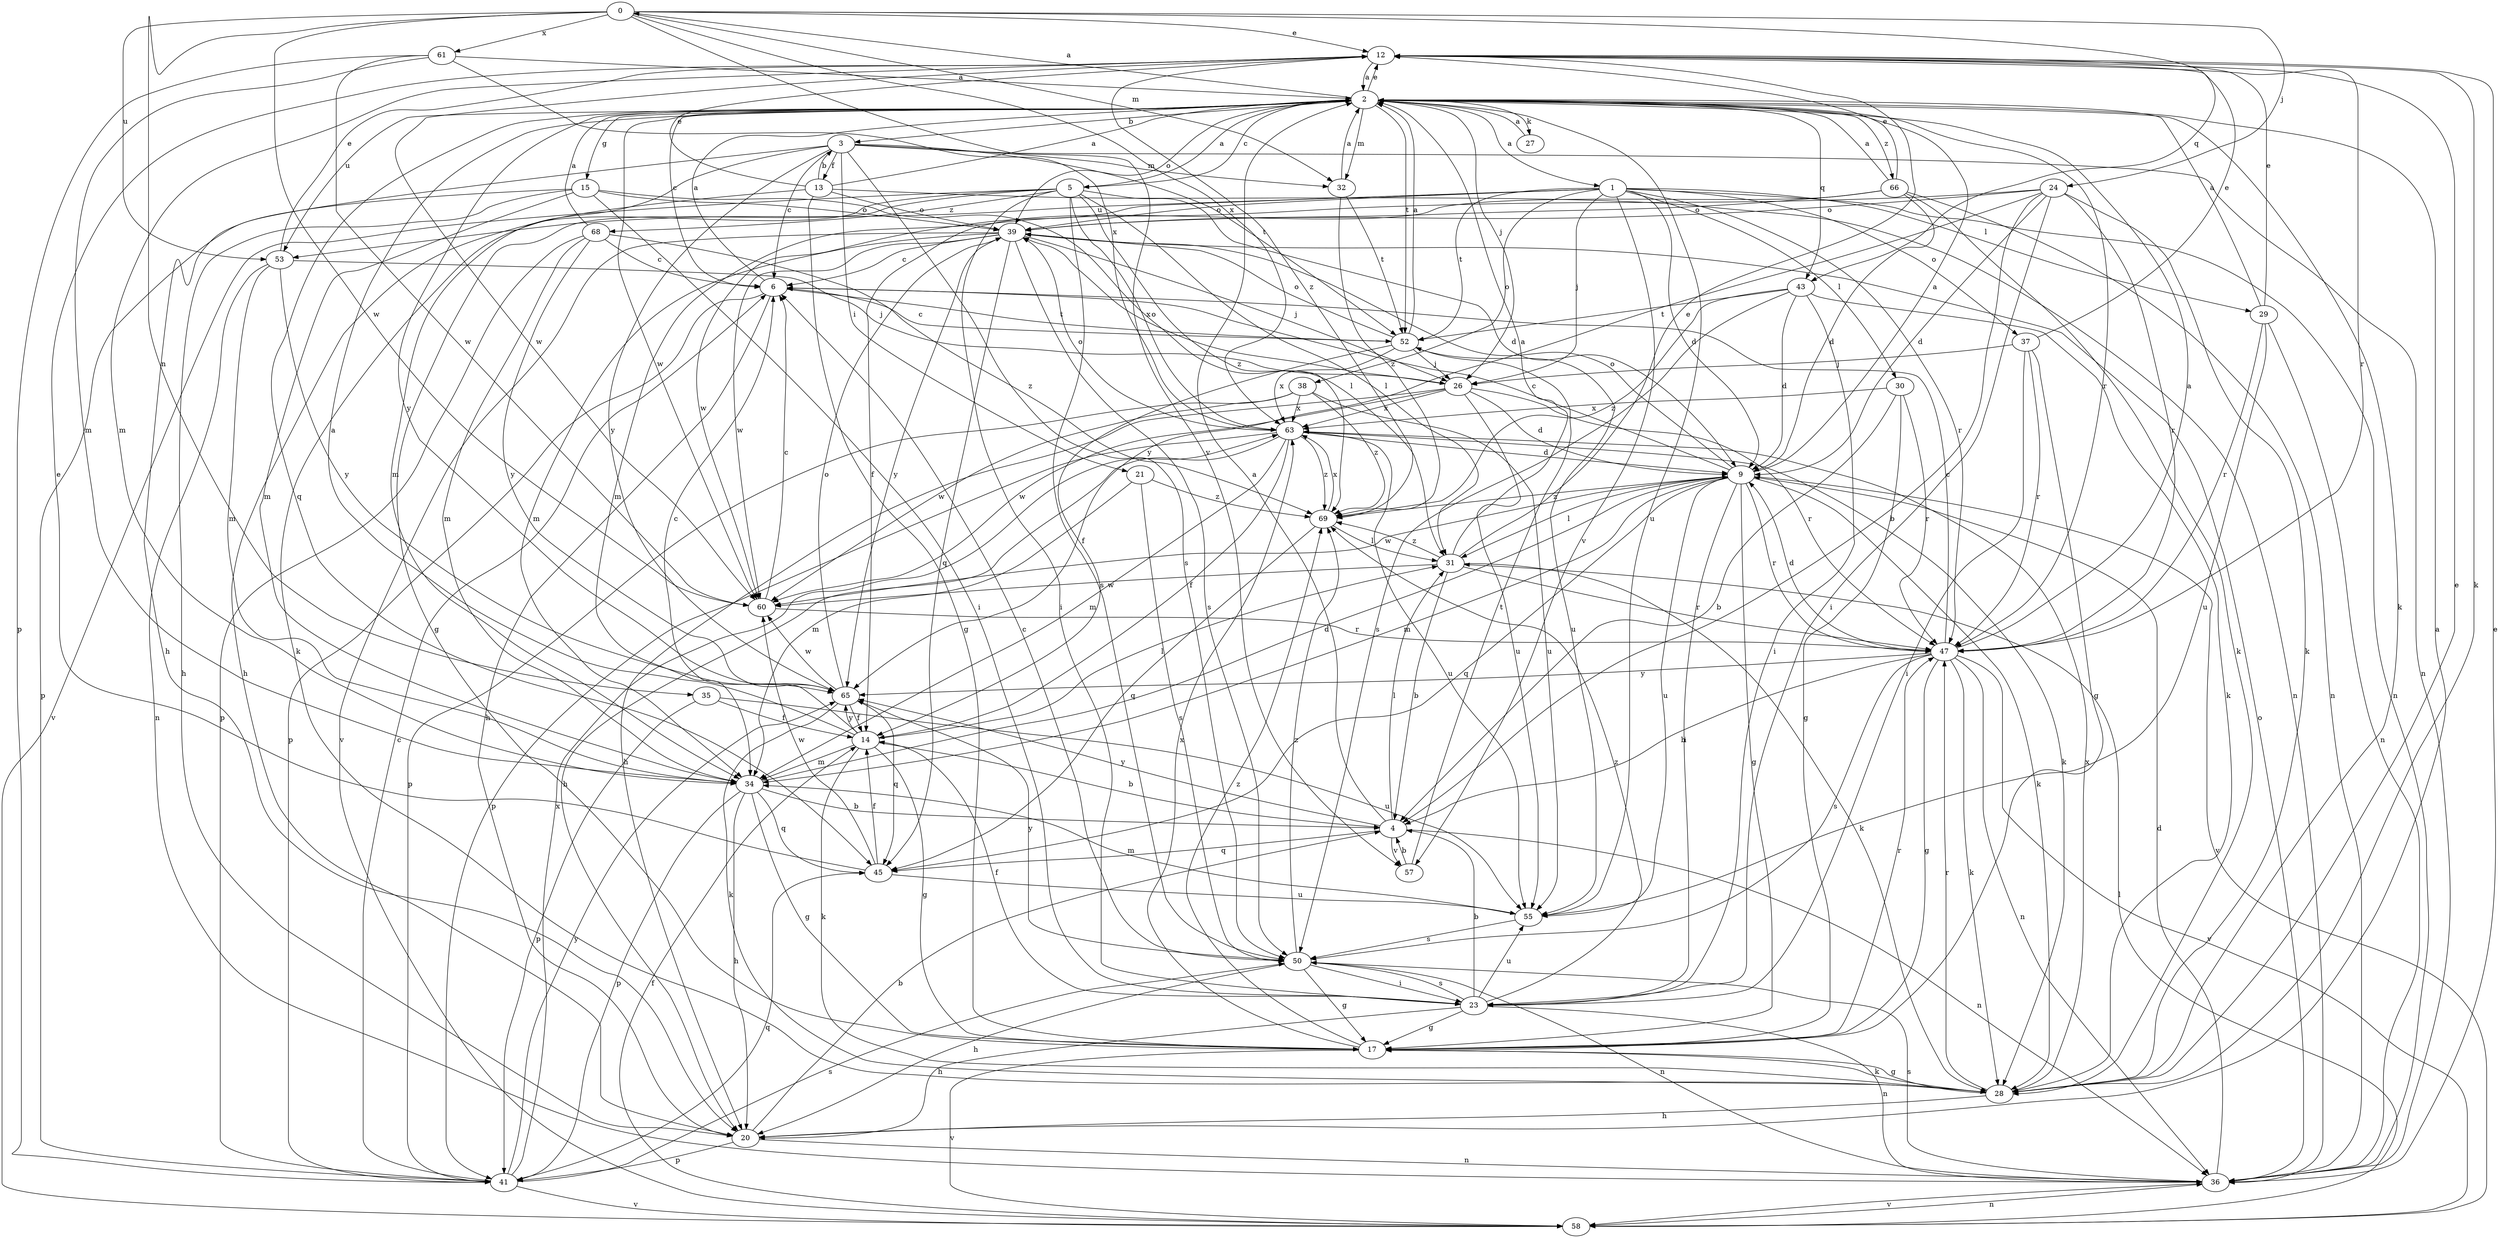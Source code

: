 strict digraph  {
0;
1;
2;
3;
4;
5;
6;
9;
12;
13;
14;
15;
17;
20;
21;
23;
24;
26;
27;
28;
29;
30;
31;
32;
34;
35;
36;
37;
38;
39;
41;
43;
45;
47;
50;
52;
53;
55;
57;
58;
60;
61;
63;
65;
66;
68;
69;
0 -> 12  [label=e];
0 -> 24  [label=j];
0 -> 32  [label=m];
0 -> 35  [label=n];
0 -> 43  [label=q];
0 -> 53  [label=u];
0 -> 57  [label=v];
0 -> 60  [label=w];
0 -> 61  [label=x];
0 -> 63  [label=x];
1 -> 9  [label=d];
1 -> 26  [label=j];
1 -> 29  [label=l];
1 -> 30  [label=l];
1 -> 36  [label=n];
1 -> 37  [label=o];
1 -> 38  [label=o];
1 -> 39  [label=o];
1 -> 47  [label=r];
1 -> 52  [label=t];
1 -> 53  [label=u];
1 -> 57  [label=v];
1 -> 60  [label=w];
2 -> 0  [label=a];
2 -> 1  [label=a];
2 -> 3  [label=b];
2 -> 5  [label=c];
2 -> 6  [label=c];
2 -> 12  [label=e];
2 -> 15  [label=g];
2 -> 26  [label=j];
2 -> 27  [label=k];
2 -> 28  [label=k];
2 -> 32  [label=m];
2 -> 39  [label=o];
2 -> 43  [label=q];
2 -> 45  [label=q];
2 -> 47  [label=r];
2 -> 52  [label=t];
2 -> 53  [label=u];
2 -> 55  [label=u];
2 -> 60  [label=w];
2 -> 65  [label=y];
2 -> 66  [label=z];
3 -> 6  [label=c];
3 -> 13  [label=f];
3 -> 20  [label=h];
3 -> 21  [label=i];
3 -> 32  [label=m];
3 -> 34  [label=m];
3 -> 36  [label=n];
3 -> 50  [label=s];
3 -> 52  [label=t];
3 -> 65  [label=y];
4 -> 2  [label=a];
4 -> 31  [label=l];
4 -> 36  [label=n];
4 -> 45  [label=q];
4 -> 57  [label=v];
4 -> 65  [label=y];
5 -> 2  [label=a];
5 -> 9  [label=d];
5 -> 17  [label=g];
5 -> 20  [label=h];
5 -> 23  [label=i];
5 -> 31  [label=l];
5 -> 50  [label=s];
5 -> 58  [label=v];
5 -> 63  [label=x];
5 -> 68  [label=z];
5 -> 69  [label=z];
6 -> 2  [label=a];
6 -> 20  [label=h];
6 -> 41  [label=p];
6 -> 52  [label=t];
9 -> 2  [label=a];
9 -> 6  [label=c];
9 -> 17  [label=g];
9 -> 23  [label=i];
9 -> 28  [label=k];
9 -> 31  [label=l];
9 -> 34  [label=m];
9 -> 39  [label=o];
9 -> 45  [label=q];
9 -> 47  [label=r];
9 -> 55  [label=u];
9 -> 58  [label=v];
9 -> 60  [label=w];
9 -> 69  [label=z];
12 -> 2  [label=a];
12 -> 28  [label=k];
12 -> 34  [label=m];
12 -> 47  [label=r];
12 -> 60  [label=w];
12 -> 69  [label=z];
13 -> 2  [label=a];
13 -> 3  [label=b];
13 -> 12  [label=e];
13 -> 17  [label=g];
13 -> 28  [label=k];
13 -> 36  [label=n];
13 -> 39  [label=o];
14 -> 2  [label=a];
14 -> 4  [label=b];
14 -> 6  [label=c];
14 -> 17  [label=g];
14 -> 28  [label=k];
14 -> 31  [label=l];
14 -> 34  [label=m];
14 -> 65  [label=y];
15 -> 20  [label=h];
15 -> 23  [label=i];
15 -> 31  [label=l];
15 -> 34  [label=m];
15 -> 39  [label=o];
15 -> 41  [label=p];
17 -> 28  [label=k];
17 -> 47  [label=r];
17 -> 58  [label=v];
17 -> 63  [label=x];
17 -> 69  [label=z];
20 -> 2  [label=a];
20 -> 4  [label=b];
20 -> 36  [label=n];
20 -> 41  [label=p];
21 -> 34  [label=m];
21 -> 50  [label=s];
21 -> 69  [label=z];
23 -> 4  [label=b];
23 -> 14  [label=f];
23 -> 17  [label=g];
23 -> 20  [label=h];
23 -> 36  [label=n];
23 -> 50  [label=s];
23 -> 55  [label=u];
23 -> 69  [label=z];
24 -> 4  [label=b];
24 -> 9  [label=d];
24 -> 23  [label=i];
24 -> 28  [label=k];
24 -> 34  [label=m];
24 -> 39  [label=o];
24 -> 47  [label=r];
24 -> 65  [label=y];
26 -> 9  [label=d];
26 -> 20  [label=h];
26 -> 39  [label=o];
26 -> 47  [label=r];
26 -> 55  [label=u];
26 -> 60  [label=w];
26 -> 63  [label=x];
27 -> 2  [label=a];
28 -> 12  [label=e];
28 -> 17  [label=g];
28 -> 20  [label=h];
28 -> 47  [label=r];
28 -> 63  [label=x];
29 -> 2  [label=a];
29 -> 12  [label=e];
29 -> 36  [label=n];
29 -> 47  [label=r];
29 -> 55  [label=u];
30 -> 4  [label=b];
30 -> 17  [label=g];
30 -> 47  [label=r];
30 -> 63  [label=x];
31 -> 2  [label=a];
31 -> 4  [label=b];
31 -> 12  [label=e];
31 -> 28  [label=k];
31 -> 47  [label=r];
31 -> 60  [label=w];
31 -> 69  [label=z];
32 -> 2  [label=a];
32 -> 52  [label=t];
32 -> 69  [label=z];
34 -> 4  [label=b];
34 -> 9  [label=d];
34 -> 17  [label=g];
34 -> 20  [label=h];
34 -> 41  [label=p];
34 -> 45  [label=q];
35 -> 14  [label=f];
35 -> 41  [label=p];
35 -> 55  [label=u];
36 -> 9  [label=d];
36 -> 12  [label=e];
36 -> 39  [label=o];
36 -> 50  [label=s];
36 -> 58  [label=v];
37 -> 12  [label=e];
37 -> 17  [label=g];
37 -> 23  [label=i];
37 -> 26  [label=j];
37 -> 47  [label=r];
38 -> 41  [label=p];
38 -> 55  [label=u];
38 -> 60  [label=w];
38 -> 63  [label=x];
38 -> 69  [label=z];
39 -> 6  [label=c];
39 -> 26  [label=j];
39 -> 34  [label=m];
39 -> 45  [label=q];
39 -> 50  [label=s];
39 -> 58  [label=v];
39 -> 60  [label=w];
39 -> 65  [label=y];
41 -> 6  [label=c];
41 -> 45  [label=q];
41 -> 50  [label=s];
41 -> 58  [label=v];
41 -> 63  [label=x];
41 -> 65  [label=y];
43 -> 9  [label=d];
43 -> 23  [label=i];
43 -> 28  [label=k];
43 -> 50  [label=s];
43 -> 52  [label=t];
43 -> 69  [label=z];
45 -> 12  [label=e];
45 -> 14  [label=f];
45 -> 55  [label=u];
45 -> 60  [label=w];
47 -> 2  [label=a];
47 -> 4  [label=b];
47 -> 6  [label=c];
47 -> 9  [label=d];
47 -> 17  [label=g];
47 -> 28  [label=k];
47 -> 36  [label=n];
47 -> 50  [label=s];
47 -> 58  [label=v];
47 -> 65  [label=y];
50 -> 6  [label=c];
50 -> 17  [label=g];
50 -> 20  [label=h];
50 -> 23  [label=i];
50 -> 36  [label=n];
50 -> 65  [label=y];
50 -> 69  [label=z];
52 -> 2  [label=a];
52 -> 6  [label=c];
52 -> 14  [label=f];
52 -> 26  [label=j];
52 -> 39  [label=o];
52 -> 55  [label=u];
52 -> 63  [label=x];
53 -> 12  [label=e];
53 -> 26  [label=j];
53 -> 34  [label=m];
53 -> 36  [label=n];
53 -> 65  [label=y];
55 -> 34  [label=m];
55 -> 50  [label=s];
57 -> 4  [label=b];
57 -> 52  [label=t];
58 -> 14  [label=f];
58 -> 31  [label=l];
58 -> 36  [label=n];
60 -> 6  [label=c];
60 -> 47  [label=r];
61 -> 2  [label=a];
61 -> 34  [label=m];
61 -> 41  [label=p];
61 -> 60  [label=w];
61 -> 63  [label=x];
63 -> 9  [label=d];
63 -> 14  [label=f];
63 -> 20  [label=h];
63 -> 28  [label=k];
63 -> 34  [label=m];
63 -> 39  [label=o];
63 -> 41  [label=p];
63 -> 55  [label=u];
63 -> 69  [label=z];
65 -> 14  [label=f];
65 -> 28  [label=k];
65 -> 39  [label=o];
65 -> 45  [label=q];
65 -> 60  [label=w];
66 -> 2  [label=a];
66 -> 9  [label=d];
66 -> 12  [label=e];
66 -> 14  [label=f];
66 -> 28  [label=k];
66 -> 36  [label=n];
66 -> 39  [label=o];
68 -> 2  [label=a];
68 -> 6  [label=c];
68 -> 34  [label=m];
68 -> 41  [label=p];
68 -> 65  [label=y];
68 -> 69  [label=z];
69 -> 31  [label=l];
69 -> 45  [label=q];
69 -> 63  [label=x];
}
